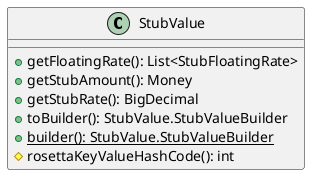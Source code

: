 @startuml

    class StubValue [[StubValue.html]] {
        +getFloatingRate(): List<StubFloatingRate>
        +getStubAmount(): Money
        +getStubRate(): BigDecimal
        +toBuilder(): StubValue.StubValueBuilder
        {static} +builder(): StubValue.StubValueBuilder
        #rosettaKeyValueHashCode(): int
    }

@enduml
